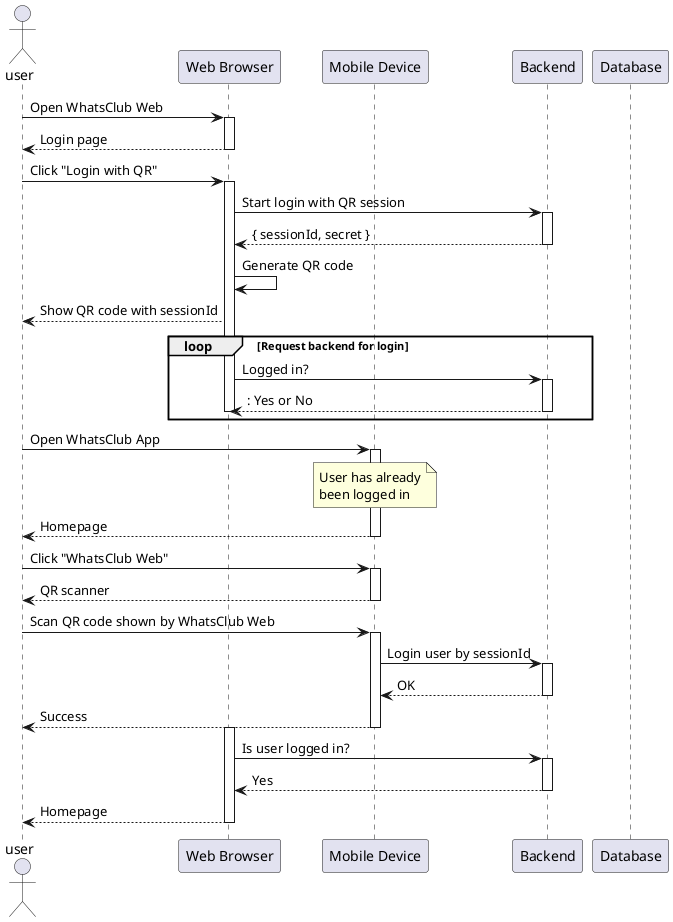 @startuml
actor user
participant web as "Web Browser"
participant mobile as "Mobile Device"
participant backend as "Backend"
participant db as "Database"

user -> web++: Open WhatsClub Web
return Login page
user -> web++: Click "Login with QR"
web -> backend++: Start login with QR session
return { sessionId, secret }
web -> web: Generate QR code
user <-- web: Show QR code with sessionId
loop Request backend for login
    web -> backend++: Logged in?
    return: Yes or No
    web--
end
user -> mobile++: Open WhatsClub App
note over mobile: User has already\nbeen logged in
return Homepage
user -> mobile++: Click "WhatsClub Web"
return QR scanner
user -> mobile++: Scan QR code shown by WhatsClub Web
mobile -> backend++: Login user by sessionId
return OK
return Success
web++
web -> backend++: Is user logged in?
return Yes
user <-- web--: Homepage
@enduml